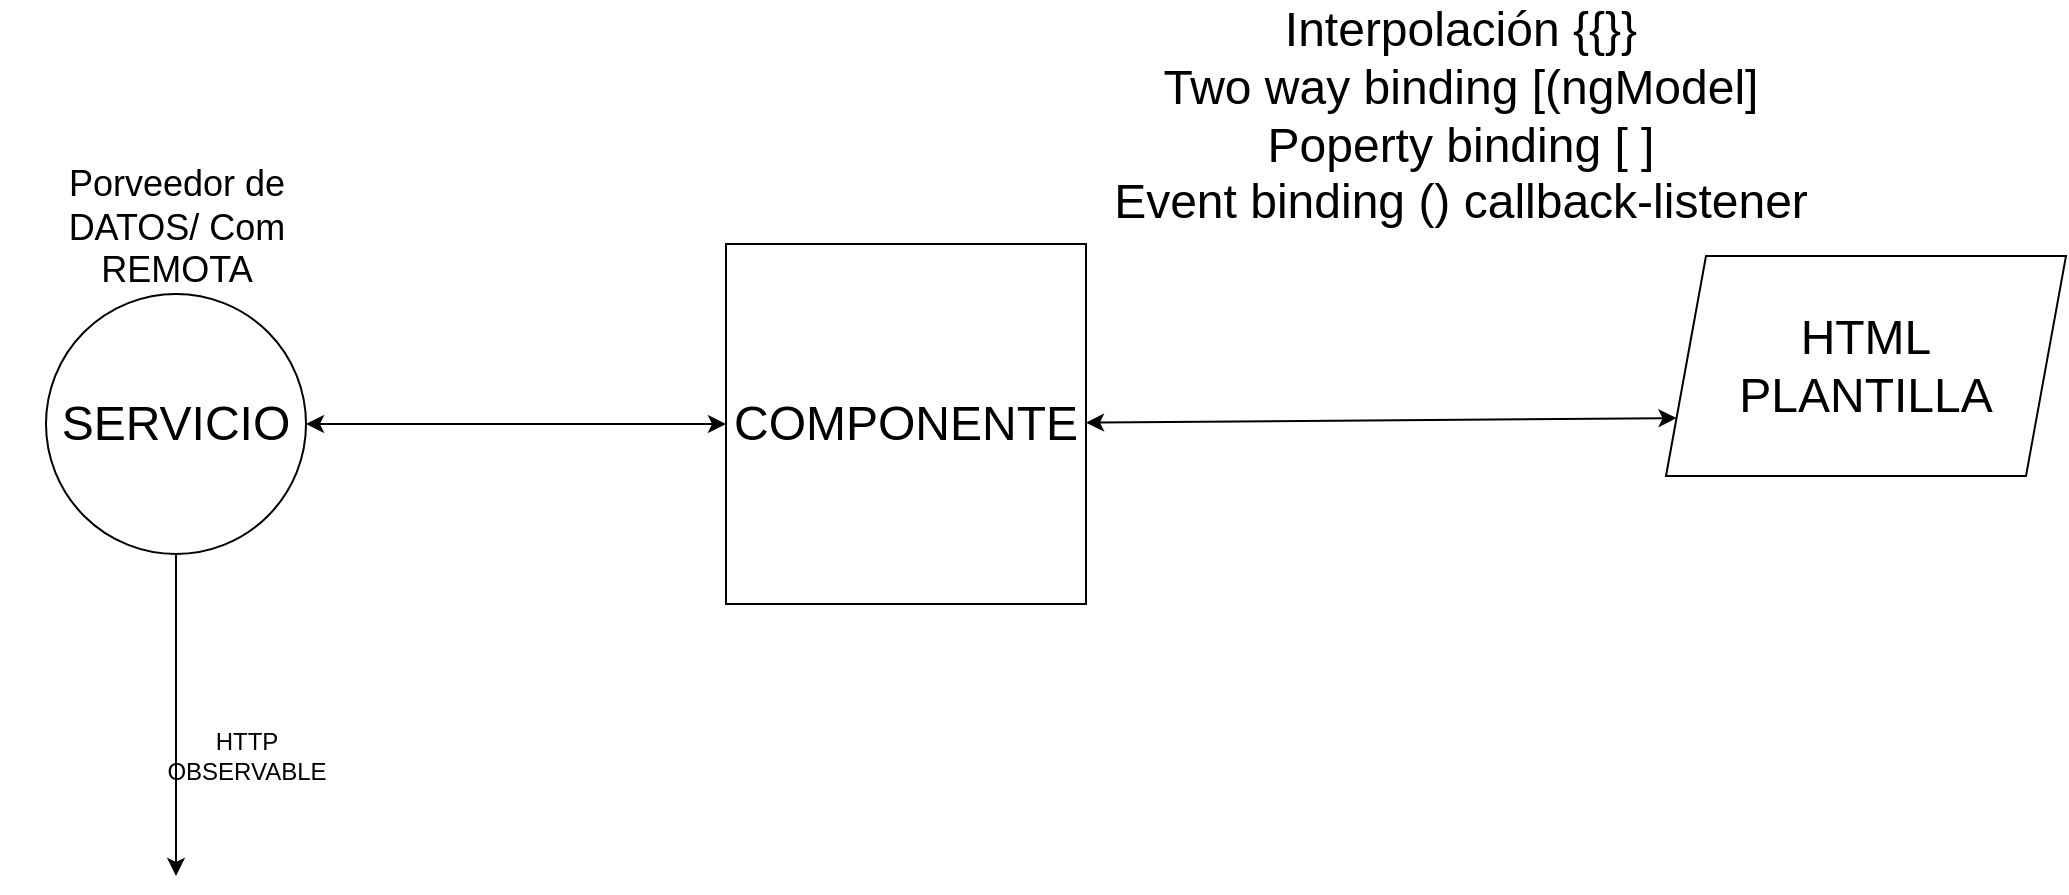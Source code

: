 <mxfile version="14.6.13" type="device"><diagram id="RRFghJQps9evbtka-5wc" name="Página-1"><mxGraphModel dx="1326" dy="806" grid="1" gridSize="10" guides="1" tooltips="1" connect="1" arrows="1" fold="1" page="1" pageScale="1" pageWidth="1169" pageHeight="827" math="0" shadow="0"><root><mxCell id="0"/><mxCell id="1" parent="0"/><mxCell id="kHRhH4_u43GnAoAazdP6-1" value="&lt;font style=&quot;font-size: 24px&quot;&gt;HTML&lt;br&gt;PLANTILLA&lt;/font&gt;" style="shape=parallelogram;perimeter=parallelogramPerimeter;whiteSpace=wrap;html=1;fixedSize=1;" vertex="1" parent="1"><mxGeometry x="890" y="320" width="200" height="110" as="geometry"/></mxCell><mxCell id="kHRhH4_u43GnAoAazdP6-2" value="&lt;font style=&quot;font-size: 24px&quot;&gt;COMPONENTE&lt;/font&gt;" style="whiteSpace=wrap;html=1;aspect=fixed;" vertex="1" parent="1"><mxGeometry x="420" y="314" width="180" height="180" as="geometry"/></mxCell><mxCell id="kHRhH4_u43GnAoAazdP6-5" value="" style="endArrow=classic;startArrow=classic;html=1;entryX=0;entryY=0.75;entryDx=0;entryDy=0;" edge="1" parent="1" source="kHRhH4_u43GnAoAazdP6-2" target="kHRhH4_u43GnAoAazdP6-1"><mxGeometry width="50" height="50" relative="1" as="geometry"><mxPoint x="560" y="430" as="sourcePoint"/><mxPoint x="610" y="380" as="targetPoint"/></mxGeometry></mxCell><mxCell id="kHRhH4_u43GnAoAazdP6-6" value="&lt;font style=&quot;font-size: 24px&quot;&gt;Interpolación {{}}&lt;br&gt;Two way binding [(ngModel]&lt;br&gt;Poperty binding [ ]&lt;br&gt;Event binding () callback-listener&lt;br&gt;&lt;/font&gt;" style="text;html=1;strokeColor=none;fillColor=none;align=center;verticalAlign=middle;whiteSpace=wrap;rounded=0;" vertex="1" parent="1"><mxGeometry x="600" y="240" width="375" height="20" as="geometry"/></mxCell><mxCell id="kHRhH4_u43GnAoAazdP6-10" style="edgeStyle=orthogonalEdgeStyle;rounded=0;orthogonalLoop=1;jettySize=auto;html=1;" edge="1" parent="1" source="kHRhH4_u43GnAoAazdP6-7"><mxGeometry relative="1" as="geometry"><mxPoint x="145" y="630" as="targetPoint"/></mxGeometry></mxCell><mxCell id="kHRhH4_u43GnAoAazdP6-7" value="&lt;font style=&quot;font-size: 24px&quot;&gt;SERVICIO&lt;/font&gt;" style="ellipse;whiteSpace=wrap;html=1;aspect=fixed;" vertex="1" parent="1"><mxGeometry x="80" y="339" width="130" height="130" as="geometry"/></mxCell><mxCell id="kHRhH4_u43GnAoAazdP6-8" value="" style="endArrow=classic;startArrow=classic;html=1;exitX=1;exitY=0.5;exitDx=0;exitDy=0;entryX=0;entryY=0.5;entryDx=0;entryDy=0;" edge="1" parent="1" source="kHRhH4_u43GnAoAazdP6-7" target="kHRhH4_u43GnAoAazdP6-2"><mxGeometry width="50" height="50" relative="1" as="geometry"><mxPoint x="560" y="300" as="sourcePoint"/><mxPoint x="610" y="250" as="targetPoint"/></mxGeometry></mxCell><mxCell id="kHRhH4_u43GnAoAazdP6-9" value="&lt;font style=&quot;font-size: 18px&quot;&gt;Porveedor de DATOS/ Com REMOTA&lt;/font&gt;" style="text;html=1;strokeColor=none;fillColor=none;align=center;verticalAlign=middle;whiteSpace=wrap;rounded=0;" vertex="1" parent="1"><mxGeometry x="57.5" y="298" width="175" height="16" as="geometry"/></mxCell><mxCell id="kHRhH4_u43GnAoAazdP6-11" value="HTTP&lt;br&gt;OBSERVABLE" style="text;html=1;align=center;verticalAlign=middle;resizable=0;points=[];autosize=1;strokeColor=none;" vertex="1" parent="1"><mxGeometry x="130" y="555" width="100" height="30" as="geometry"/></mxCell></root></mxGraphModel></diagram></mxfile>